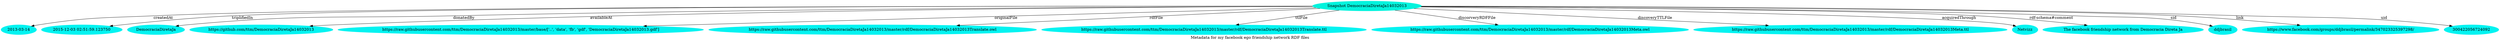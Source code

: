 digraph  {
	graph [label="Metadata for my facebook ego friendship network RDF files"];
	node [label="\N"];
	"Snapshot DemocraciaDiretaJa14032013"	 [color="#02F3DD",
		style=filled];
	48749	 [color="#02F3F1",
		label="2013-03-14",
		style=filled];
	"Snapshot DemocraciaDiretaJa14032013" -> 48749	 [label=createdAt];
	48750	 [color="#02F3F1",
		label="2015-12-03 02:51:59.123750",
		style=filled];
	"Snapshot DemocraciaDiretaJa14032013" -> 48750	 [label=triplifiedIn];
	48751	 [color="#02F3F1",
		label=DemocraciaDiretaJa,
		style=filled];
	"Snapshot DemocraciaDiretaJa14032013" -> 48751	 [label=donatedBy];
	48752	 [color="#02F3F1",
		label="https://github.com/ttm/DemocraciaDiretaJa14032013",
		style=filled];
	"Snapshot DemocraciaDiretaJa14032013" -> 48752	 [label=availableAt];
	48753	 [color="#02F3F1",
		label="https://raw.githubusercontent.com/ttm/DemocraciaDiretaJa14032013/master/base/['..', 'data', 'fb', 'gdf', 'DemocraciaDiretaJa14032013.gdf']",
		style=filled];
	"Snapshot DemocraciaDiretaJa14032013" -> 48753	 [label=originalFile];
	48754	 [color="#02F3F1",
		label="https://raw.githubusercontent.com/ttm/DemocraciaDiretaJa14032013/master/rdf/DemocraciaDiretaJa14032013Translate.owl",
		style=filled];
	"Snapshot DemocraciaDiretaJa14032013" -> 48754	 [label=rdfFile];
	48755	 [color="#02F3F1",
		label="https://raw.githubusercontent.com/ttm/DemocraciaDiretaJa14032013/master/rdf/DemocraciaDiretaJa14032013Translate.ttl",
		style=filled];
	"Snapshot DemocraciaDiretaJa14032013" -> 48755	 [label=ttlFile];
	48756	 [color="#02F3F1",
		label="https://raw.githubusercontent.com/ttm/DemocraciaDiretaJa14032013/master/rdf/DemocraciaDiretaJa14032013Meta.owl",
		style=filled];
	"Snapshot DemocraciaDiretaJa14032013" -> 48756	 [label=discorveryRDFFile];
	48757	 [color="#02F3F1",
		label="https://raw.githubusercontent.com/ttm/DemocraciaDiretaJa14032013/master/rdf/DemocraciaDiretaJa14032013Meta.ttl",
		style=filled];
	"Snapshot DemocraciaDiretaJa14032013" -> 48757	 [label=discoveryTTLFile];
	48758	 [color="#02F3F1",
		label=Netvizz,
		style=filled];
	"Snapshot DemocraciaDiretaJa14032013" -> 48758	 [label=acquiredThrough];
	48759	 [color="#02F3F1",
		label="The facebook friendship network from Democracia Direta Ja",
		style=filled];
	"Snapshot DemocraciaDiretaJa14032013" -> 48759	 [label="rdf-schema#comment"];
	48760	 [color="#02F3F1",
		label=ddjbrasil,
		style=filled];
	"Snapshot DemocraciaDiretaJa14032013" -> 48760	 [label=sid];
	48761	 [color="#02F3F1",
		label="https://www.facebook.com/groups/ddjbrasil/permalink/347023325397298/",
		style=filled];
	"Snapshot DemocraciaDiretaJa14032013" -> 48761	 [label=link];
	48762	 [color="#02F3F1",
		label=300422056724092,
		style=filled];
	"Snapshot DemocraciaDiretaJa14032013" -> 48762	 [label=uid];
}
